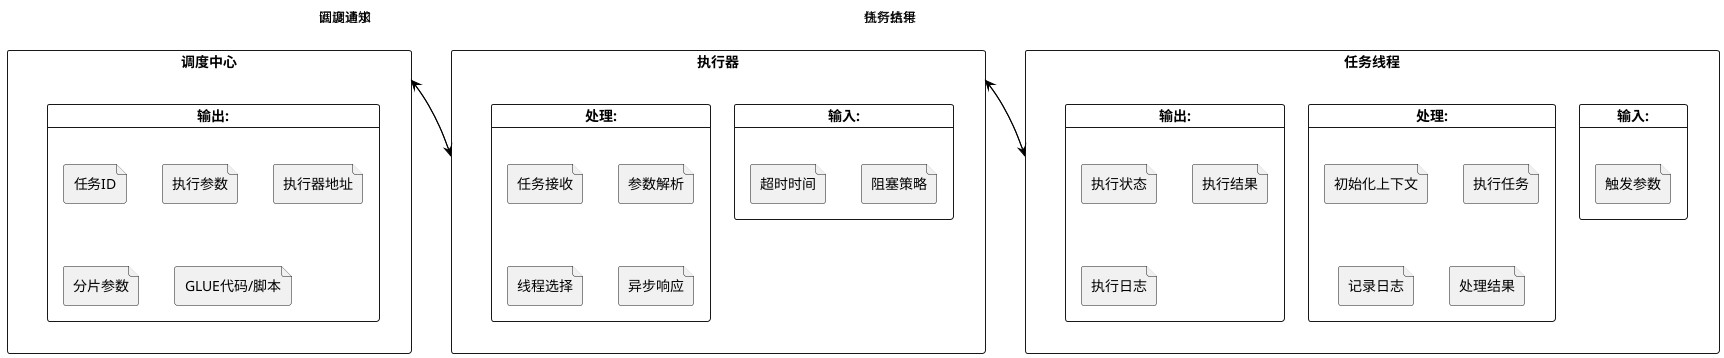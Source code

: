 @startuml xxl_job_data_flow_diagram

' 样式设置
skinparam {
  BackgroundColor White
  ArrowColor Black
  BorderColor Black
}

rectangle "调度中心" as AdminCenter {
  card "输出:" as AdminOutput {
    file "任务ID"
    file "执行参数"
    file "执行器地址"
    file "分片参数"
    file "GLUE代码/脚本"
  }
}

rectangle "执行器" as Executor {
  card "输入:" as ExecutorInput {
    file "任务ID"
    file "执行参数"
    file "阻塞策略"
    file "超时时间"
    file "GLUE代码/脚本"
  }
  
  card "处理:" as ExecutorProcess {
    file "任务接收"
    file "参数解析"
    file "线程选择"
    file "异步响应"
  }
}

rectangle "任务线程" as JobThread {
  card "输入:" as ThreadInput {
    file "触发参数"
    file "阻塞策略"
    file "超时时间"
  }
  
  card "处理:" as ThreadProcess {
    file "初始化上下文"
    file "执行任务"
    file "记录日志"
    file "处理结果"
  }
  
  card "输出:" as ThreadOutput {
    file "执行状态"
    file "执行结果"
    file "执行日志"
  }
}

' 数据流向
AdminCenter -right-> Executor : 调度请求
Executor -right-> JobThread : 任务执行
JobThread -left-> Executor : 执行结果
Executor -left-> AdminCenter : 回调通知

@enduml 